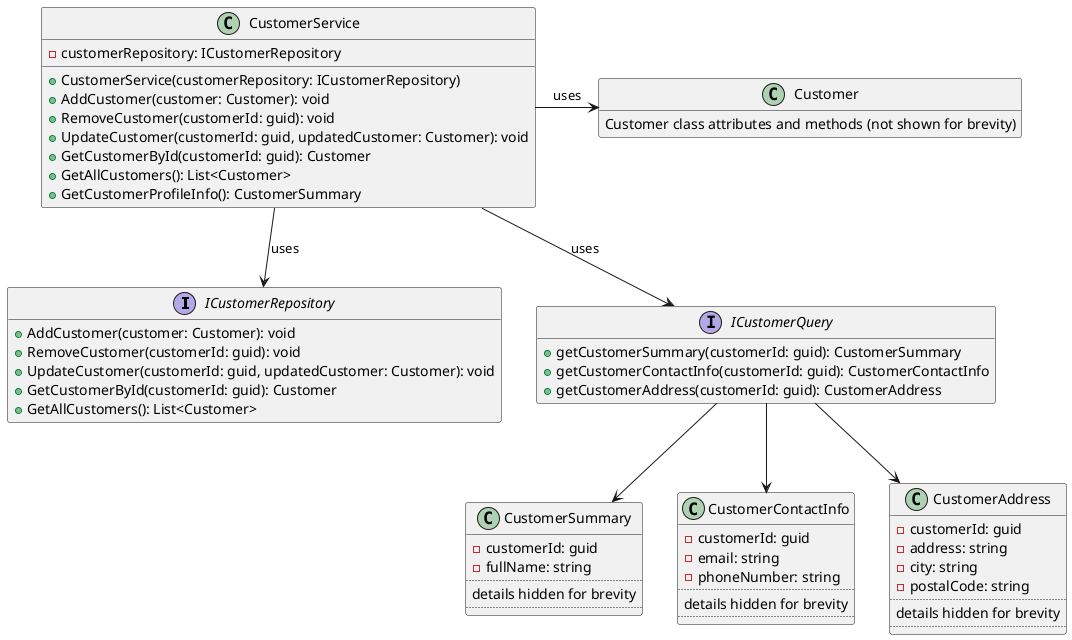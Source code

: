@startuml CustomerService

skinparam wrapWidth 500
hide empty members

interface ICustomerRepository {
    + AddCustomer(customer: Customer): void
    + RemoveCustomer(customerId: guid): void
    + UpdateCustomer(customerId: guid, updatedCustomer: Customer): void
    + GetCustomerById(customerId: guid): Customer
    + GetAllCustomers(): List<Customer>
}

class Customer {
    Customer class attributes and methods (not shown for brevity)
}

class CustomerService {
    - customerRepository: ICustomerRepository

    + CustomerService(customerRepository: ICustomerRepository)
    + AddCustomer(customer: Customer): void
    + RemoveCustomer(customerId: guid): void
    + UpdateCustomer(customerId: guid, updatedCustomer: Customer): void
    + GetCustomerById(customerId: guid): Customer
    + GetAllCustomers(): List<Customer>
    + GetCustomerProfileInfo(): CustomerSummary
}

interface ICustomerQuery {
    + getCustomerSummary(customerId: guid): CustomerSummary
    + getCustomerContactInfo(customerId: guid): CustomerContactInfo
    + getCustomerAddress(customerId: guid): CustomerAddress
}

class CustomerSummary {
    - customerId: guid
    - fullName: string
    ..
    details hidden for brevity
    ..
}

class CustomerContactInfo {
    - customerId: guid
    - email: string
    - phoneNumber: string
    ..
    details hidden for brevity
    ..
}

class CustomerAddress {
    - customerId: guid
    - address: string
    - city: string
    - postalCode: string
    ..
    details hidden for brevity
    ..
}

ICustomerQuery --> CustomerSummary
ICustomerQuery --> CustomerContactInfo
ICustomerQuery --> CustomerAddress
CustomerService --> ICustomerQuery : "uses"
CustomerService --> ICustomerRepository : "uses"
CustomerService -> Customer : "uses"

@enduml